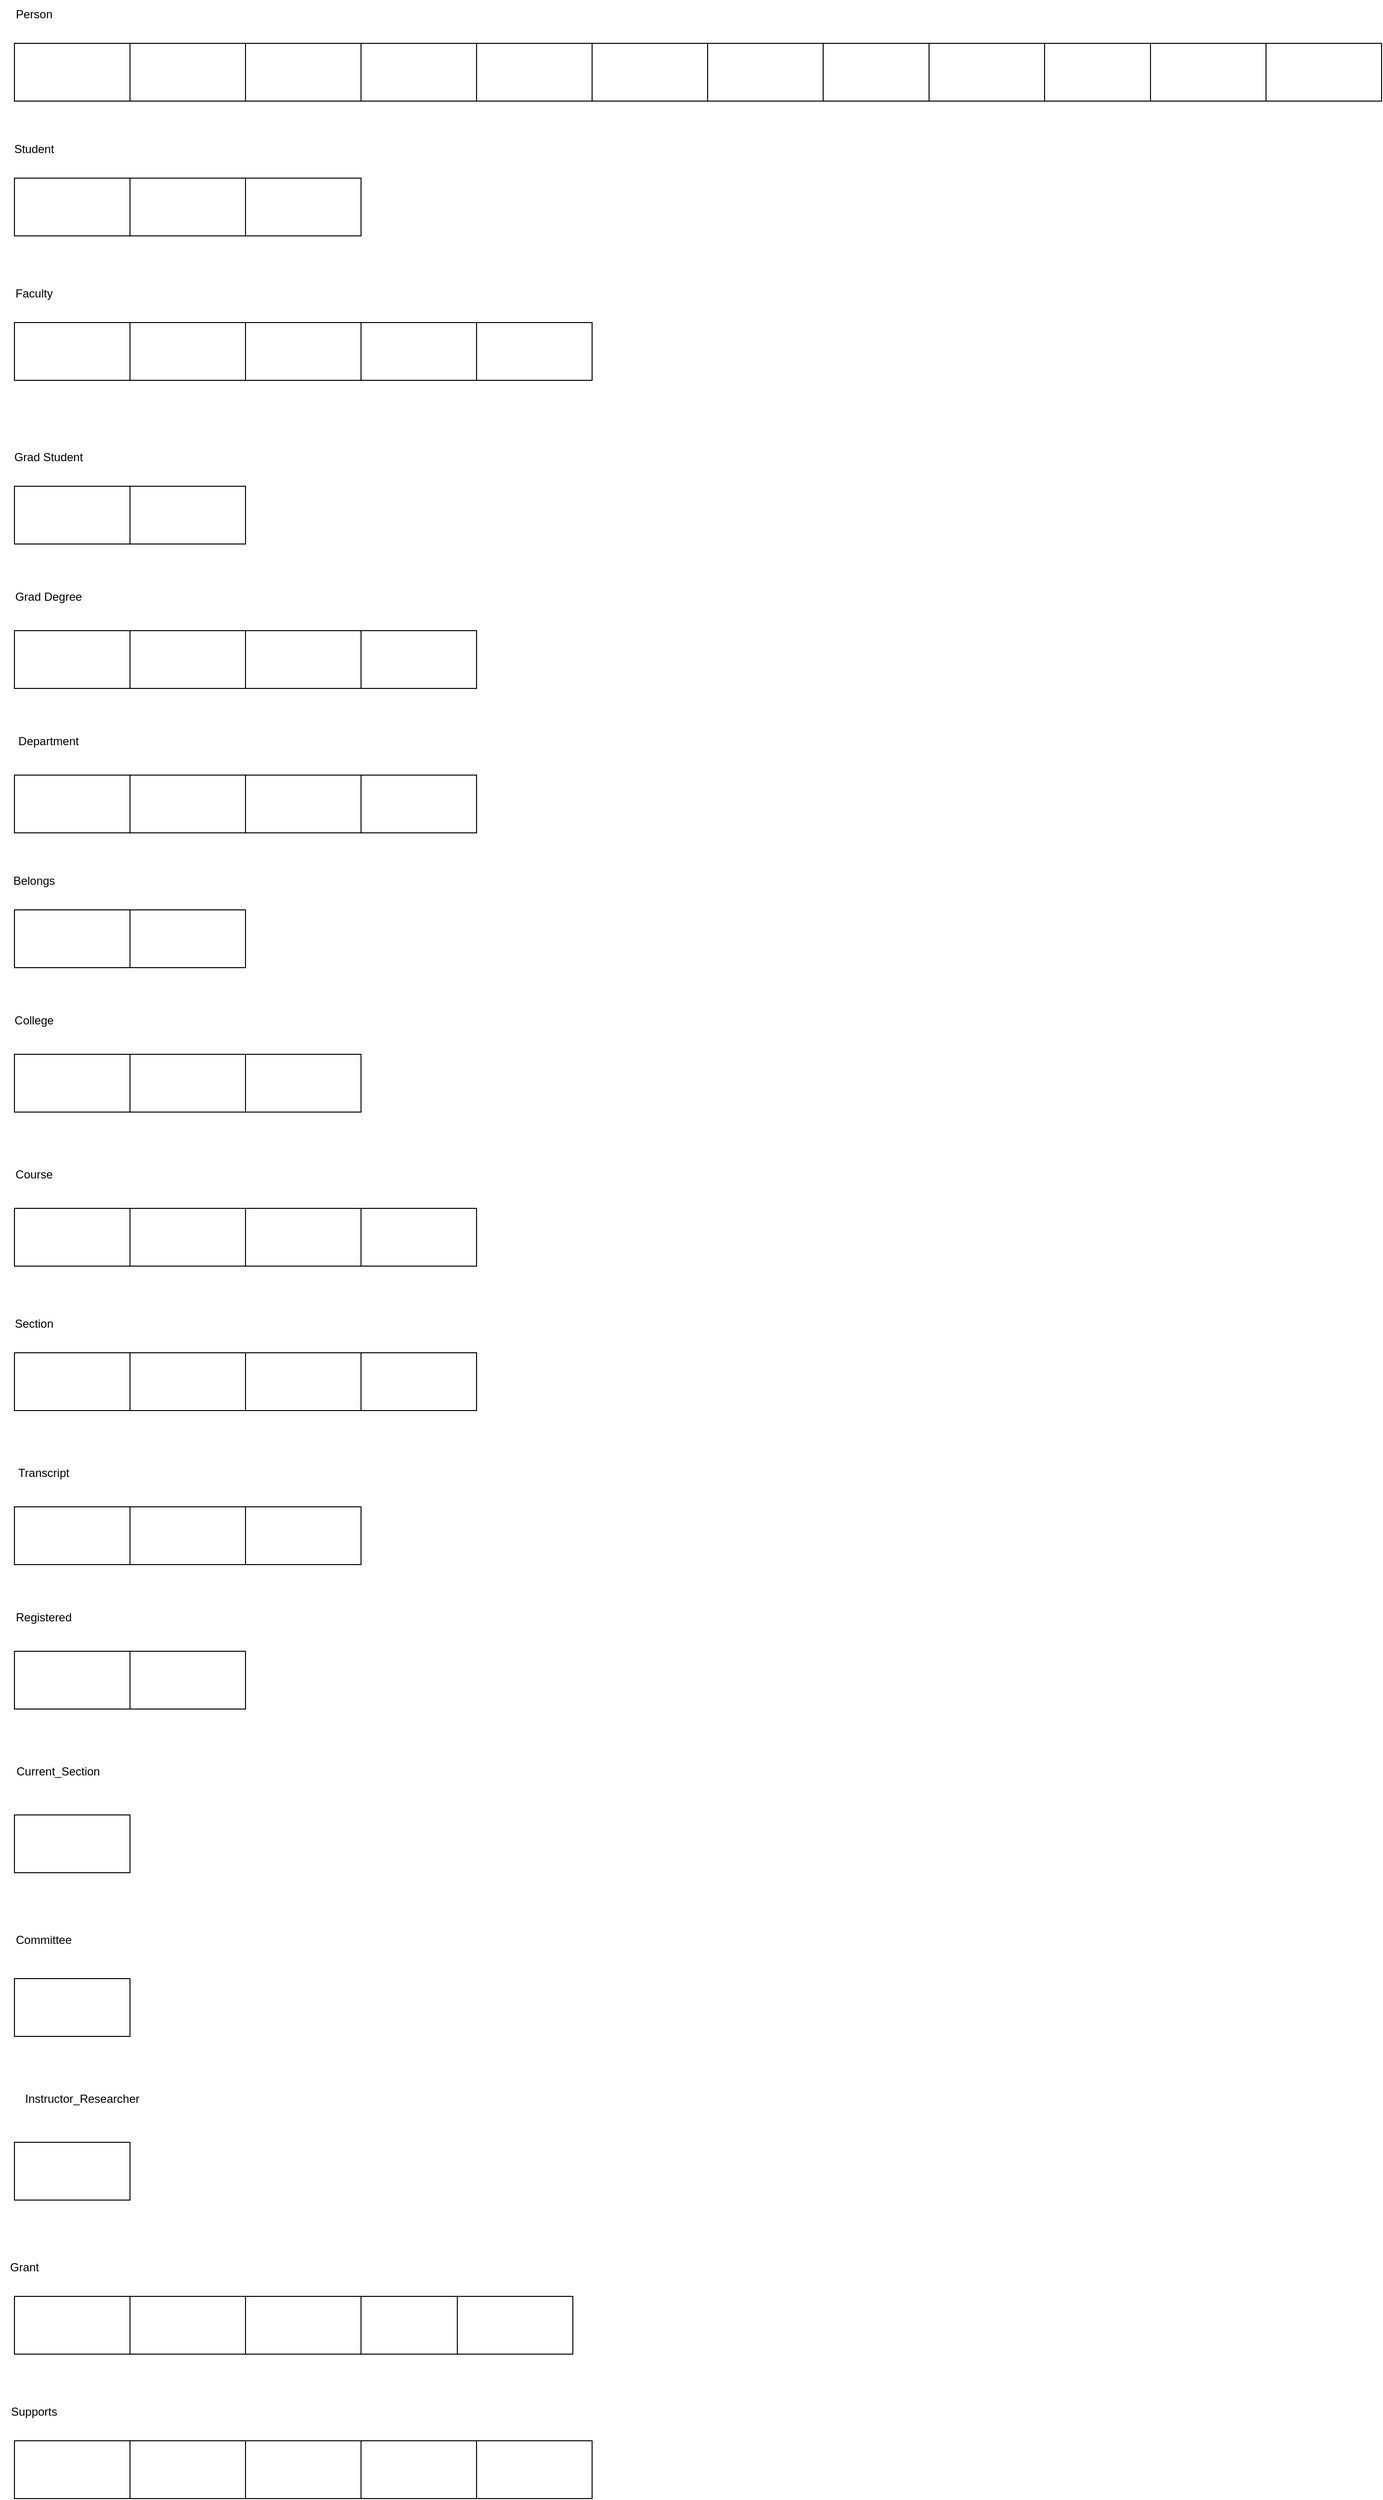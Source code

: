 <mxfile version="20.3.6" type="github">
  <diagram id="nVapPGjOqCnH3LIAaoGB" name="Page-1">
    <mxGraphModel dx="1666" dy="830" grid="1" gridSize="10" guides="0" tooltips="1" connect="0" arrows="0" fold="1" page="1" pageScale="1" pageWidth="1100" pageHeight="850" math="0" shadow="0">
      <root>
        <mxCell id="0" />
        <mxCell id="1" parent="0" />
        <mxCell id="nTYNe7gcib0FNrsiwkBO-1" value="Person" style="text;html=1;align=center;verticalAlign=middle;resizable=0;points=[];autosize=1;strokeColor=none;fillColor=none;" vertex="1" parent="1">
          <mxGeometry x="30" y="15" width="60" height="30" as="geometry" />
        </mxCell>
        <mxCell id="nTYNe7gcib0FNrsiwkBO-2" value="" style="rounded=0;whiteSpace=wrap;html=1;" vertex="1" parent="1">
          <mxGeometry x="40" y="60" width="120" height="60" as="geometry" />
        </mxCell>
        <mxCell id="nTYNe7gcib0FNrsiwkBO-3" value="" style="rounded=0;whiteSpace=wrap;html=1;" vertex="1" parent="1">
          <mxGeometry x="160" y="60" width="120" height="60" as="geometry" />
        </mxCell>
        <mxCell id="nTYNe7gcib0FNrsiwkBO-4" value="" style="whiteSpace=wrap;html=1;" vertex="1" parent="1">
          <mxGeometry x="280" y="60" width="120" height="60" as="geometry" />
        </mxCell>
        <mxCell id="nTYNe7gcib0FNrsiwkBO-5" value="" style="whiteSpace=wrap;html=1;" vertex="1" parent="1">
          <mxGeometry x="400" y="60" width="120" height="60" as="geometry" />
        </mxCell>
        <mxCell id="nTYNe7gcib0FNrsiwkBO-6" value="" style="whiteSpace=wrap;html=1;" vertex="1" parent="1">
          <mxGeometry x="520" y="60" width="120" height="60" as="geometry" />
        </mxCell>
        <mxCell id="nTYNe7gcib0FNrsiwkBO-7" value="" style="whiteSpace=wrap;html=1;" vertex="1" parent="1">
          <mxGeometry x="640" y="60" width="120" height="60" as="geometry" />
        </mxCell>
        <mxCell id="nTYNe7gcib0FNrsiwkBO-8" value="" style="whiteSpace=wrap;html=1;" vertex="1" parent="1">
          <mxGeometry x="760" y="60" width="120" height="60" as="geometry" />
        </mxCell>
        <mxCell id="nTYNe7gcib0FNrsiwkBO-9" value="" style="whiteSpace=wrap;html=1;" vertex="1" parent="1">
          <mxGeometry x="880" y="60" width="120" height="60" as="geometry" />
        </mxCell>
        <mxCell id="nTYNe7gcib0FNrsiwkBO-11" value="" style="whiteSpace=wrap;html=1;" vertex="1" parent="1">
          <mxGeometry x="990" y="60" width="120" height="60" as="geometry" />
        </mxCell>
        <mxCell id="nTYNe7gcib0FNrsiwkBO-12" value="" style="whiteSpace=wrap;html=1;" vertex="1" parent="1">
          <mxGeometry x="1110" y="60" width="120" height="60" as="geometry" />
        </mxCell>
        <mxCell id="nTYNe7gcib0FNrsiwkBO-13" value="" style="whiteSpace=wrap;html=1;" vertex="1" parent="1">
          <mxGeometry x="1220" y="60" width="120" height="60" as="geometry" />
        </mxCell>
        <mxCell id="nTYNe7gcib0FNrsiwkBO-14" value="" style="whiteSpace=wrap;html=1;" vertex="1" parent="1">
          <mxGeometry x="1340" y="60" width="120" height="60" as="geometry" />
        </mxCell>
        <mxCell id="nTYNe7gcib0FNrsiwkBO-15" value="Student" style="text;html=1;align=center;verticalAlign=middle;resizable=0;points=[];autosize=1;strokeColor=none;fillColor=none;" vertex="1" parent="1">
          <mxGeometry x="30" y="155" width="60" height="30" as="geometry" />
        </mxCell>
        <mxCell id="nTYNe7gcib0FNrsiwkBO-16" value="" style="rounded=0;whiteSpace=wrap;html=1;" vertex="1" parent="1">
          <mxGeometry x="40" y="200" width="120" height="60" as="geometry" />
        </mxCell>
        <mxCell id="nTYNe7gcib0FNrsiwkBO-17" value="" style="whiteSpace=wrap;html=1;" vertex="1" parent="1">
          <mxGeometry x="160" y="200" width="120" height="60" as="geometry" />
        </mxCell>
        <mxCell id="nTYNe7gcib0FNrsiwkBO-18" value="" style="whiteSpace=wrap;html=1;" vertex="1" parent="1">
          <mxGeometry x="280" y="200" width="120" height="60" as="geometry" />
        </mxCell>
        <mxCell id="nTYNe7gcib0FNrsiwkBO-19" value="Faculty" style="text;html=1;align=center;verticalAlign=middle;resizable=0;points=[];autosize=1;strokeColor=none;fillColor=none;" vertex="1" parent="1">
          <mxGeometry x="30" y="305" width="60" height="30" as="geometry" />
        </mxCell>
        <mxCell id="nTYNe7gcib0FNrsiwkBO-20" value="" style="whiteSpace=wrap;html=1;" vertex="1" parent="1">
          <mxGeometry x="40" y="350" width="120" height="60" as="geometry" />
        </mxCell>
        <mxCell id="nTYNe7gcib0FNrsiwkBO-21" value="" style="whiteSpace=wrap;html=1;" vertex="1" parent="1">
          <mxGeometry x="160" y="350" width="120" height="60" as="geometry" />
        </mxCell>
        <mxCell id="nTYNe7gcib0FNrsiwkBO-22" value="" style="whiteSpace=wrap;html=1;" vertex="1" parent="1">
          <mxGeometry x="280" y="350" width="120" height="60" as="geometry" />
        </mxCell>
        <mxCell id="nTYNe7gcib0FNrsiwkBO-23" value="" style="whiteSpace=wrap;html=1;" vertex="1" parent="1">
          <mxGeometry x="400" y="350" width="120" height="60" as="geometry" />
        </mxCell>
        <mxCell id="nTYNe7gcib0FNrsiwkBO-24" value="" style="whiteSpace=wrap;html=1;" vertex="1" parent="1">
          <mxGeometry x="520" y="350" width="120" height="60" as="geometry" />
        </mxCell>
        <mxCell id="nTYNe7gcib0FNrsiwkBO-25" value="Grad Student" style="text;html=1;align=center;verticalAlign=middle;resizable=0;points=[];autosize=1;strokeColor=none;fillColor=none;" vertex="1" parent="1">
          <mxGeometry x="30" y="475" width="90" height="30" as="geometry" />
        </mxCell>
        <mxCell id="nTYNe7gcib0FNrsiwkBO-26" value="" style="whiteSpace=wrap;html=1;" vertex="1" parent="1">
          <mxGeometry x="40" y="520" width="120" height="60" as="geometry" />
        </mxCell>
        <mxCell id="nTYNe7gcib0FNrsiwkBO-27" value="" style="whiteSpace=wrap;html=1;" vertex="1" parent="1">
          <mxGeometry x="160" y="520" width="120" height="60" as="geometry" />
        </mxCell>
        <mxCell id="nTYNe7gcib0FNrsiwkBO-28" value="Grad Degree" style="text;html=1;align=center;verticalAlign=middle;resizable=0;points=[];autosize=1;strokeColor=none;fillColor=none;" vertex="1" parent="1">
          <mxGeometry x="30" y="620" width="90" height="30" as="geometry" />
        </mxCell>
        <mxCell id="nTYNe7gcib0FNrsiwkBO-29" value="" style="rounded=0;whiteSpace=wrap;html=1;" vertex="1" parent="1">
          <mxGeometry x="40" y="670" width="120" height="60" as="geometry" />
        </mxCell>
        <mxCell id="nTYNe7gcib0FNrsiwkBO-30" value="" style="whiteSpace=wrap;html=1;" vertex="1" parent="1">
          <mxGeometry x="160" y="670" width="120" height="60" as="geometry" />
        </mxCell>
        <mxCell id="nTYNe7gcib0FNrsiwkBO-31" value="" style="whiteSpace=wrap;html=1;" vertex="1" parent="1">
          <mxGeometry x="280" y="670" width="120" height="60" as="geometry" />
        </mxCell>
        <mxCell id="nTYNe7gcib0FNrsiwkBO-32" value="" style="whiteSpace=wrap;html=1;" vertex="1" parent="1">
          <mxGeometry x="400" y="670" width="120" height="60" as="geometry" />
        </mxCell>
        <mxCell id="nTYNe7gcib0FNrsiwkBO-33" value="Department" style="text;html=1;align=center;verticalAlign=middle;resizable=0;points=[];autosize=1;strokeColor=none;fillColor=none;" vertex="1" parent="1">
          <mxGeometry x="30" y="770" width="90" height="30" as="geometry" />
        </mxCell>
        <mxCell id="nTYNe7gcib0FNrsiwkBO-34" value="" style="whiteSpace=wrap;html=1;" vertex="1" parent="1">
          <mxGeometry x="40" y="820" width="120" height="60" as="geometry" />
        </mxCell>
        <mxCell id="nTYNe7gcib0FNrsiwkBO-35" value="" style="whiteSpace=wrap;html=1;" vertex="1" parent="1">
          <mxGeometry x="160" y="820" width="120" height="60" as="geometry" />
        </mxCell>
        <mxCell id="nTYNe7gcib0FNrsiwkBO-36" value="" style="whiteSpace=wrap;html=1;" vertex="1" parent="1">
          <mxGeometry x="280" y="820" width="120" height="60" as="geometry" />
        </mxCell>
        <mxCell id="nTYNe7gcib0FNrsiwkBO-37" value="Belongs" style="text;html=1;align=center;verticalAlign=middle;resizable=0;points=[];autosize=1;strokeColor=none;fillColor=none;" vertex="1" parent="1">
          <mxGeometry x="25" y="915" width="70" height="30" as="geometry" />
        </mxCell>
        <mxCell id="nTYNe7gcib0FNrsiwkBO-38" value="" style="whiteSpace=wrap;html=1;" vertex="1" parent="1">
          <mxGeometry x="40" y="960" width="120" height="60" as="geometry" />
        </mxCell>
        <mxCell id="nTYNe7gcib0FNrsiwkBO-39" value="" style="whiteSpace=wrap;html=1;" vertex="1" parent="1">
          <mxGeometry x="160" y="960" width="120" height="60" as="geometry" />
        </mxCell>
        <mxCell id="nTYNe7gcib0FNrsiwkBO-40" value="College" style="text;html=1;align=center;verticalAlign=middle;resizable=0;points=[];autosize=1;strokeColor=none;fillColor=none;" vertex="1" parent="1">
          <mxGeometry x="30" y="1060" width="60" height="30" as="geometry" />
        </mxCell>
        <mxCell id="nTYNe7gcib0FNrsiwkBO-41" value="" style="whiteSpace=wrap;html=1;" vertex="1" parent="1">
          <mxGeometry x="40" y="1110" width="120" height="60" as="geometry" />
        </mxCell>
        <mxCell id="nTYNe7gcib0FNrsiwkBO-42" value="" style="whiteSpace=wrap;html=1;" vertex="1" parent="1">
          <mxGeometry x="160" y="1110" width="120" height="60" as="geometry" />
        </mxCell>
        <mxCell id="nTYNe7gcib0FNrsiwkBO-43" value="" style="whiteSpace=wrap;html=1;" vertex="1" parent="1">
          <mxGeometry x="280" y="1110" width="120" height="60" as="geometry" />
        </mxCell>
        <mxCell id="nTYNe7gcib0FNrsiwkBO-45" value="" style="whiteSpace=wrap;html=1;" vertex="1" parent="1">
          <mxGeometry x="400" y="820" width="120" height="60" as="geometry" />
        </mxCell>
        <mxCell id="nTYNe7gcib0FNrsiwkBO-46" value="Course" style="text;html=1;align=center;verticalAlign=middle;resizable=0;points=[];autosize=1;strokeColor=none;fillColor=none;" vertex="1" parent="1">
          <mxGeometry x="30" y="1220" width="60" height="30" as="geometry" />
        </mxCell>
        <mxCell id="nTYNe7gcib0FNrsiwkBO-47" value="" style="whiteSpace=wrap;html=1;" vertex="1" parent="1">
          <mxGeometry x="40" y="1270" width="120" height="60" as="geometry" />
        </mxCell>
        <mxCell id="nTYNe7gcib0FNrsiwkBO-48" value="" style="whiteSpace=wrap;html=1;" vertex="1" parent="1">
          <mxGeometry x="160" y="1270" width="120" height="60" as="geometry" />
        </mxCell>
        <mxCell id="nTYNe7gcib0FNrsiwkBO-49" value="" style="whiteSpace=wrap;html=1;" vertex="1" parent="1">
          <mxGeometry x="280" y="1270" width="120" height="60" as="geometry" />
        </mxCell>
        <mxCell id="nTYNe7gcib0FNrsiwkBO-50" value="" style="whiteSpace=wrap;html=1;" vertex="1" parent="1">
          <mxGeometry x="400" y="1270" width="120" height="60" as="geometry" />
        </mxCell>
        <mxCell id="nTYNe7gcib0FNrsiwkBO-51" value="Section" style="text;html=1;align=center;verticalAlign=middle;resizable=0;points=[];autosize=1;strokeColor=none;fillColor=none;" vertex="1" parent="1">
          <mxGeometry x="30" y="1375" width="60" height="30" as="geometry" />
        </mxCell>
        <mxCell id="nTYNe7gcib0FNrsiwkBO-52" value="" style="whiteSpace=wrap;html=1;" vertex="1" parent="1">
          <mxGeometry x="40" y="1420" width="120" height="60" as="geometry" />
        </mxCell>
        <mxCell id="nTYNe7gcib0FNrsiwkBO-54" value="" style="whiteSpace=wrap;html=1;" vertex="1" parent="1">
          <mxGeometry x="160" y="1420" width="120" height="60" as="geometry" />
        </mxCell>
        <mxCell id="nTYNe7gcib0FNrsiwkBO-55" value="" style="whiteSpace=wrap;html=1;" vertex="1" parent="1">
          <mxGeometry x="280" y="1420" width="120" height="60" as="geometry" />
        </mxCell>
        <mxCell id="nTYNe7gcib0FNrsiwkBO-56" value="" style="whiteSpace=wrap;html=1;" vertex="1" parent="1">
          <mxGeometry x="400" y="1420" width="120" height="60" as="geometry" />
        </mxCell>
        <mxCell id="nTYNe7gcib0FNrsiwkBO-57" value="Transcript" style="text;html=1;align=center;verticalAlign=middle;resizable=0;points=[];autosize=1;strokeColor=none;fillColor=none;" vertex="1" parent="1">
          <mxGeometry x="30" y="1530" width="80" height="30" as="geometry" />
        </mxCell>
        <mxCell id="nTYNe7gcib0FNrsiwkBO-58" value="" style="whiteSpace=wrap;html=1;" vertex="1" parent="1">
          <mxGeometry x="40" y="1580" width="120" height="60" as="geometry" />
        </mxCell>
        <mxCell id="nTYNe7gcib0FNrsiwkBO-59" value="Registered" style="text;html=1;align=center;verticalAlign=middle;resizable=0;points=[];autosize=1;strokeColor=none;fillColor=none;" vertex="1" parent="1">
          <mxGeometry x="30" y="1680" width="80" height="30" as="geometry" />
        </mxCell>
        <mxCell id="nTYNe7gcib0FNrsiwkBO-60" value="" style="whiteSpace=wrap;html=1;" vertex="1" parent="1">
          <mxGeometry x="40" y="1730" width="120" height="60" as="geometry" />
        </mxCell>
        <mxCell id="nTYNe7gcib0FNrsiwkBO-61" value="" style="whiteSpace=wrap;html=1;" vertex="1" parent="1">
          <mxGeometry x="160" y="1580" width="120" height="60" as="geometry" />
        </mxCell>
        <mxCell id="nTYNe7gcib0FNrsiwkBO-62" value="" style="whiteSpace=wrap;html=1;" vertex="1" parent="1">
          <mxGeometry x="280" y="1580" width="120" height="60" as="geometry" />
        </mxCell>
        <mxCell id="nTYNe7gcib0FNrsiwkBO-63" value="" style="whiteSpace=wrap;html=1;" vertex="1" parent="1">
          <mxGeometry x="160" y="1730" width="120" height="60" as="geometry" />
        </mxCell>
        <mxCell id="nTYNe7gcib0FNrsiwkBO-64" value="Current_Section" style="text;html=1;align=center;verticalAlign=middle;resizable=0;points=[];autosize=1;strokeColor=none;fillColor=none;" vertex="1" parent="1">
          <mxGeometry x="30" y="1840" width="110" height="30" as="geometry" />
        </mxCell>
        <mxCell id="nTYNe7gcib0FNrsiwkBO-65" value="" style="whiteSpace=wrap;html=1;" vertex="1" parent="1">
          <mxGeometry x="40" y="1900" width="120" height="60" as="geometry" />
        </mxCell>
        <mxCell id="nTYNe7gcib0FNrsiwkBO-66" value="Committee" style="text;html=1;align=center;verticalAlign=middle;resizable=0;points=[];autosize=1;strokeColor=none;fillColor=none;" vertex="1" parent="1">
          <mxGeometry x="30" y="2015" width="80" height="30" as="geometry" />
        </mxCell>
        <mxCell id="nTYNe7gcib0FNrsiwkBO-67" value="" style="whiteSpace=wrap;html=1;" vertex="1" parent="1">
          <mxGeometry x="40" y="2070" width="120" height="60" as="geometry" />
        </mxCell>
        <mxCell id="nTYNe7gcib0FNrsiwkBO-68" value="Instructor_Researcher" style="text;html=1;align=center;verticalAlign=middle;resizable=0;points=[];autosize=1;strokeColor=none;fillColor=none;" vertex="1" parent="1">
          <mxGeometry x="40" y="2180" width="140" height="30" as="geometry" />
        </mxCell>
        <mxCell id="nTYNe7gcib0FNrsiwkBO-69" value="" style="whiteSpace=wrap;html=1;" vertex="1" parent="1">
          <mxGeometry x="40" y="2240" width="120" height="60" as="geometry" />
        </mxCell>
        <mxCell id="nTYNe7gcib0FNrsiwkBO-70" value="Grant" style="text;html=1;align=center;verticalAlign=middle;resizable=0;points=[];autosize=1;strokeColor=none;fillColor=none;" vertex="1" parent="1">
          <mxGeometry x="25" y="2355" width="50" height="30" as="geometry" />
        </mxCell>
        <mxCell id="nTYNe7gcib0FNrsiwkBO-71" value="" style="whiteSpace=wrap;html=1;" vertex="1" parent="1">
          <mxGeometry x="40" y="2400" width="120" height="60" as="geometry" />
        </mxCell>
        <mxCell id="nTYNe7gcib0FNrsiwkBO-72" value="" style="whiteSpace=wrap;html=1;" vertex="1" parent="1">
          <mxGeometry x="160" y="2400" width="120" height="60" as="geometry" />
        </mxCell>
        <mxCell id="nTYNe7gcib0FNrsiwkBO-73" value="" style="whiteSpace=wrap;html=1;" vertex="1" parent="1">
          <mxGeometry x="280" y="2400" width="120" height="60" as="geometry" />
        </mxCell>
        <mxCell id="nTYNe7gcib0FNrsiwkBO-74" value="" style="whiteSpace=wrap;html=1;" vertex="1" parent="1">
          <mxGeometry x="400" y="2400" width="120" height="60" as="geometry" />
        </mxCell>
        <mxCell id="nTYNe7gcib0FNrsiwkBO-75" value="" style="whiteSpace=wrap;html=1;" vertex="1" parent="1">
          <mxGeometry x="500" y="2400" width="120" height="60" as="geometry" />
        </mxCell>
        <mxCell id="nTYNe7gcib0FNrsiwkBO-76" value="Supports" style="text;html=1;align=center;verticalAlign=middle;resizable=0;points=[];autosize=1;strokeColor=none;fillColor=none;" vertex="1" parent="1">
          <mxGeometry x="25" y="2505" width="70" height="30" as="geometry" />
        </mxCell>
        <mxCell id="nTYNe7gcib0FNrsiwkBO-77" value="" style="whiteSpace=wrap;html=1;" vertex="1" parent="1">
          <mxGeometry x="40" y="2550" width="120" height="60" as="geometry" />
        </mxCell>
        <mxCell id="nTYNe7gcib0FNrsiwkBO-78" value="" style="whiteSpace=wrap;html=1;" vertex="1" parent="1">
          <mxGeometry x="160" y="2550" width="120" height="60" as="geometry" />
        </mxCell>
        <mxCell id="nTYNe7gcib0FNrsiwkBO-79" value="" style="whiteSpace=wrap;html=1;" vertex="1" parent="1">
          <mxGeometry x="280" y="2550" width="120" height="60" as="geometry" />
        </mxCell>
        <mxCell id="nTYNe7gcib0FNrsiwkBO-80" value="" style="whiteSpace=wrap;html=1;" vertex="1" parent="1">
          <mxGeometry x="400" y="2550" width="120" height="60" as="geometry" />
        </mxCell>
        <mxCell id="nTYNe7gcib0FNrsiwkBO-81" value="" style="whiteSpace=wrap;html=1;" vertex="1" parent="1">
          <mxGeometry x="520" y="2550" width="120" height="60" as="geometry" />
        </mxCell>
      </root>
    </mxGraphModel>
  </diagram>
</mxfile>
